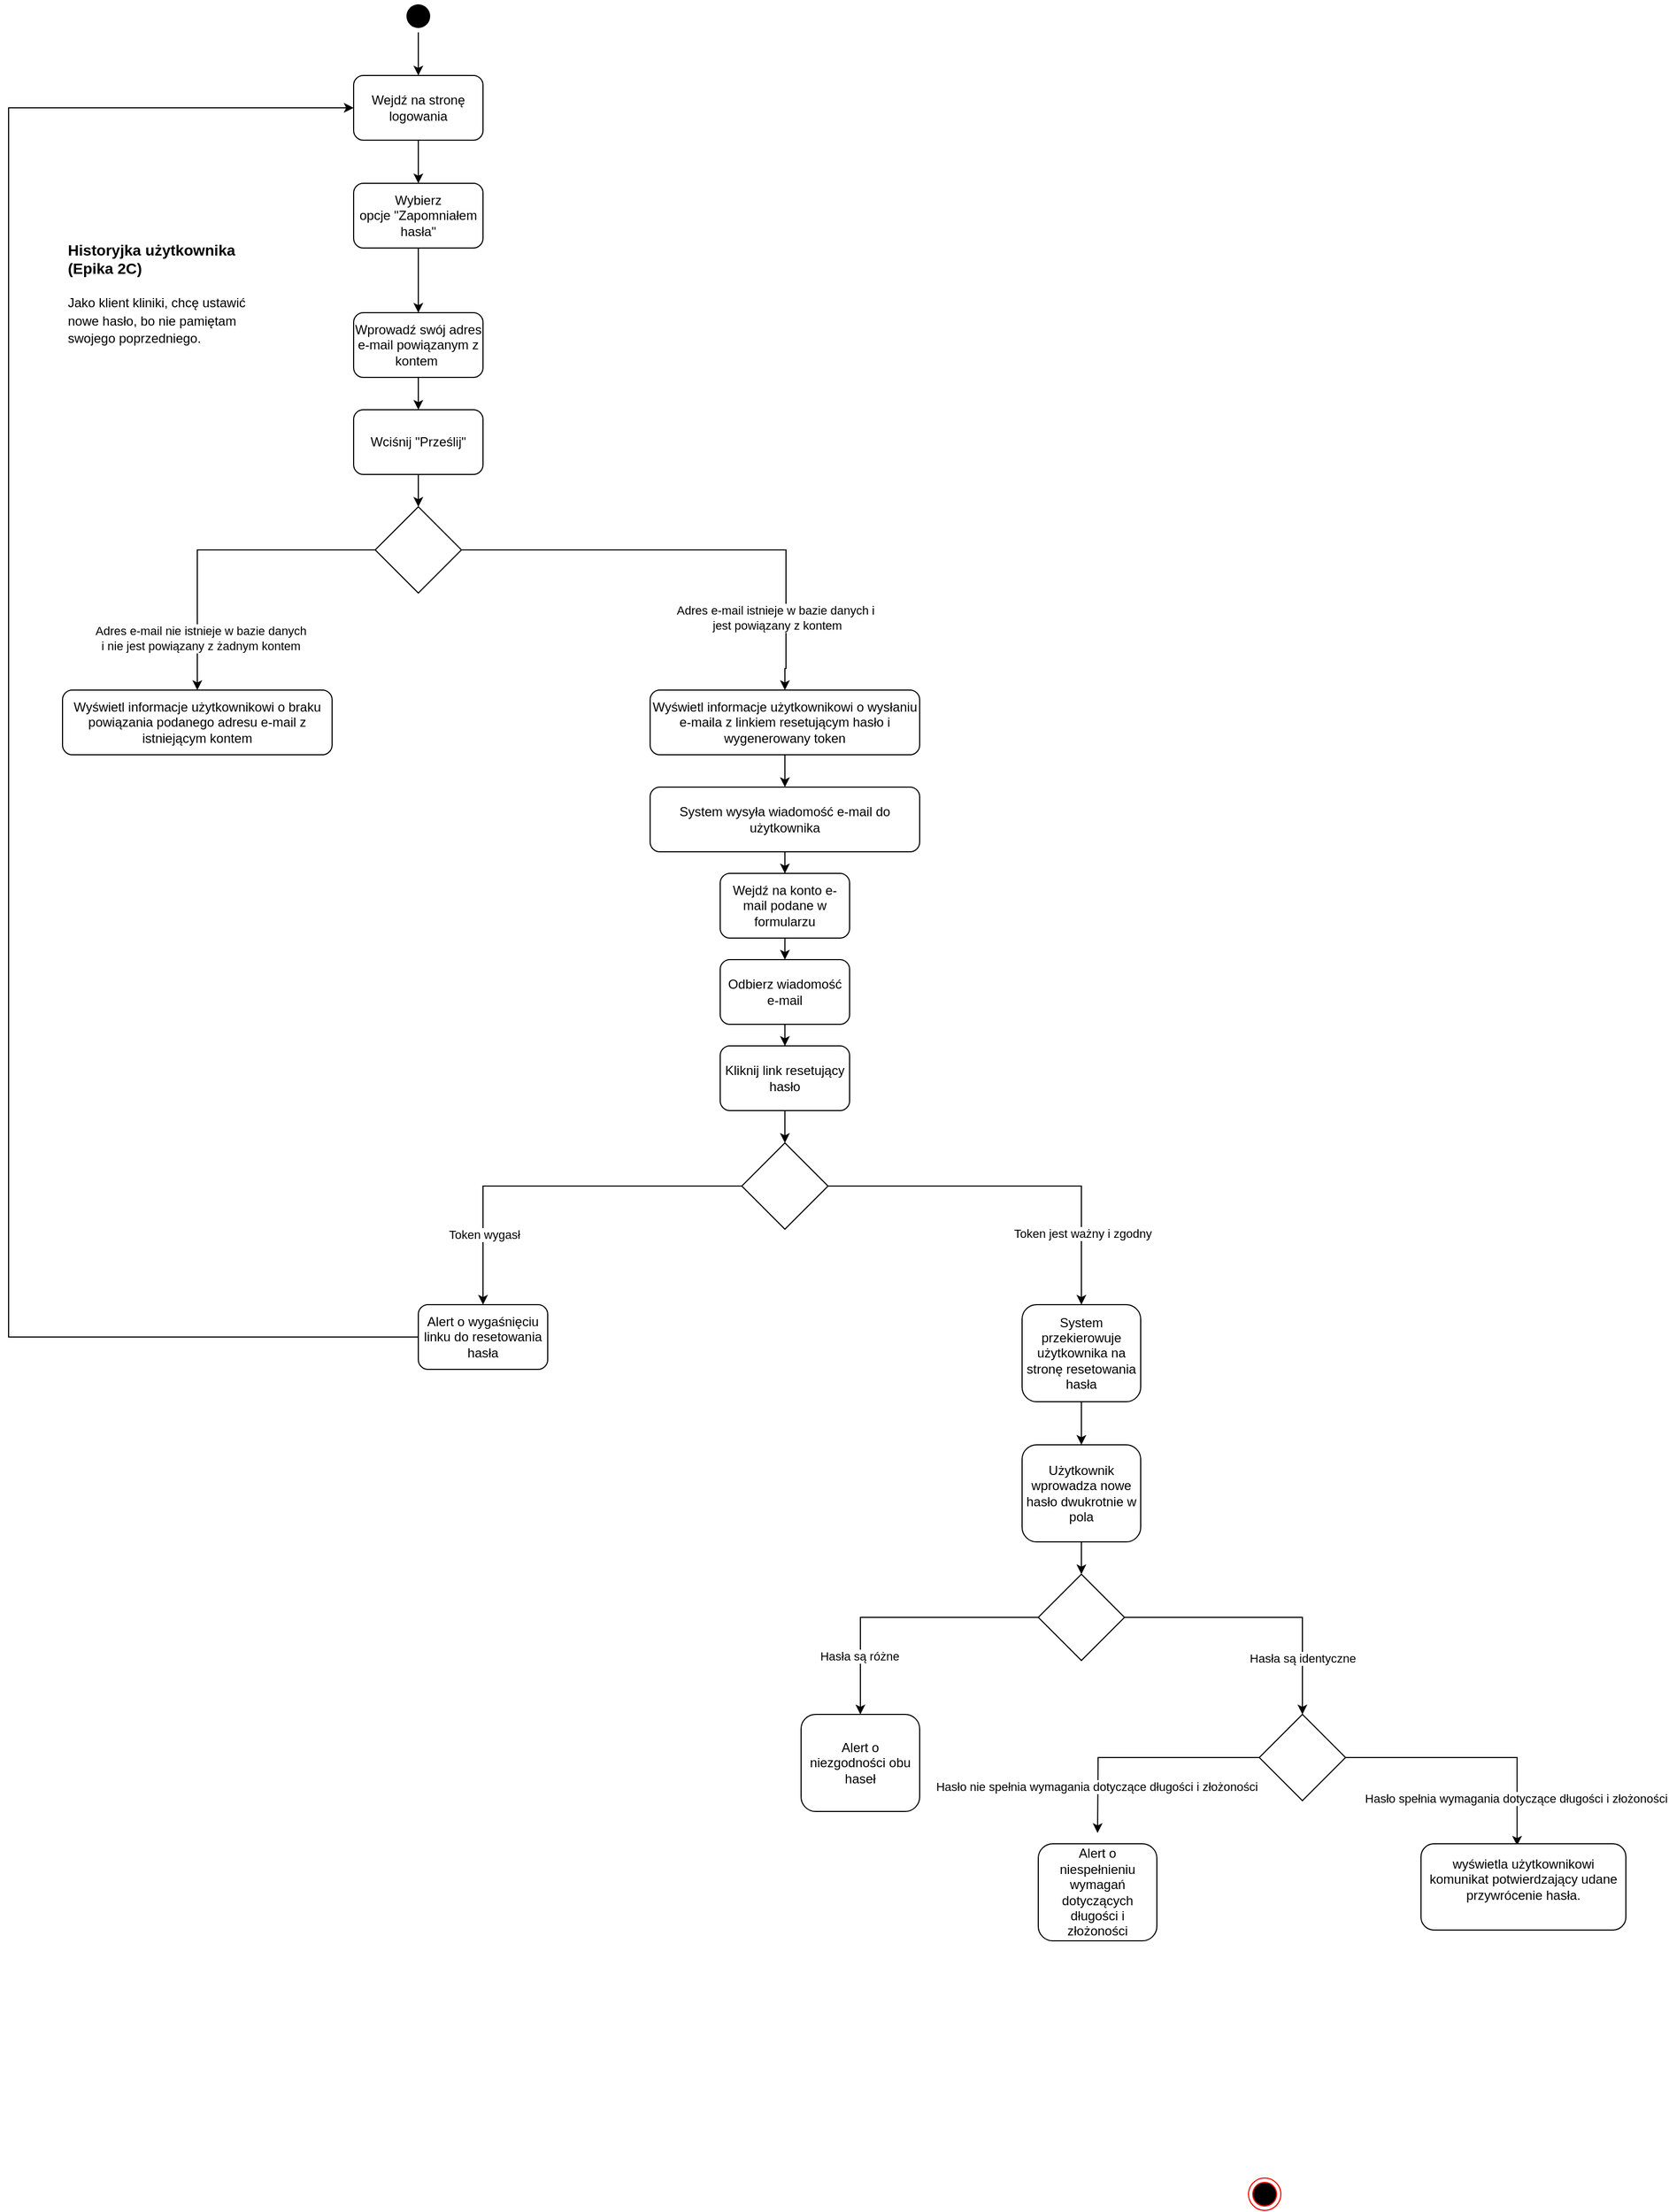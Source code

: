 <mxfile version="21.3.6" type="github">
  <diagram name="Strona-1" id="Wl3W5kQO6a2969CGZjCZ">
    <mxGraphModel dx="3000" dy="2549" grid="1" gridSize="10" guides="1" tooltips="1" connect="1" arrows="1" fold="1" page="1" pageScale="1" pageWidth="827" pageHeight="1169" math="0" shadow="0">
      <root>
        <mxCell id="0" />
        <mxCell id="1" parent="0" />
        <mxCell id="qH5OalADTIL_PWBiScgu-23" style="edgeStyle=orthogonalEdgeStyle;rounded=0;orthogonalLoop=1;jettySize=auto;html=1;" edge="1" parent="1" source="qH5OalADTIL_PWBiScgu-2" target="qH5OalADTIL_PWBiScgu-22">
          <mxGeometry relative="1" as="geometry" />
        </mxCell>
        <mxCell id="qH5OalADTIL_PWBiScgu-2" value="Wprowadź swój adres e-mail&amp;nbsp;powiązanym z kontem&amp;nbsp;" style="rounded=1;whiteSpace=wrap;html=1;" vertex="1" parent="1">
          <mxGeometry x="720" y="-850" width="120" height="60" as="geometry" />
        </mxCell>
        <mxCell id="qH5OalADTIL_PWBiScgu-15" style="edgeStyle=orthogonalEdgeStyle;rounded=0;orthogonalLoop=1;jettySize=auto;html=1;" edge="1" parent="1" source="qH5OalADTIL_PWBiScgu-14" target="qH5OalADTIL_PWBiScgu-2">
          <mxGeometry relative="1" as="geometry" />
        </mxCell>
        <mxCell id="qH5OalADTIL_PWBiScgu-14" value="Wybierz opcje&amp;nbsp;&quot;Zapomniałem hasła&quot;" style="rounded=1;whiteSpace=wrap;html=1;" vertex="1" parent="1">
          <mxGeometry x="720" y="-970" width="120" height="60" as="geometry" />
        </mxCell>
        <mxCell id="qH5OalADTIL_PWBiScgu-18" value="&lt;h3&gt;Historyjka użytkownika (Epika 2C)&lt;/h3&gt;&lt;h3&gt;&lt;span style=&quot;text-indent: -18pt; background: initial; font-size: 12px; font-weight: normal; font-family: Calibri, sans-serif;&quot;&gt;Jako klient kliniki, chcę ustawić&lt;br/&gt;nowe hasło, bo nie pamiętam swojego poprzedniego.&lt;/span&gt;&lt;/h3&gt;" style="text;html=1;strokeColor=none;fillColor=none;spacing=5;spacingTop=-20;whiteSpace=wrap;overflow=hidden;rounded=0;" vertex="1" parent="1">
          <mxGeometry x="450" y="-920" width="190" height="120" as="geometry" />
        </mxCell>
        <mxCell id="qH5OalADTIL_PWBiScgu-21" style="edgeStyle=orthogonalEdgeStyle;rounded=0;orthogonalLoop=1;jettySize=auto;html=1;" edge="1" parent="1" source="qH5OalADTIL_PWBiScgu-20" target="qH5OalADTIL_PWBiScgu-14">
          <mxGeometry relative="1" as="geometry" />
        </mxCell>
        <mxCell id="qH5OalADTIL_PWBiScgu-20" value="Wejdź na stronę logowania" style="rounded=1;whiteSpace=wrap;html=1;" vertex="1" parent="1">
          <mxGeometry x="720" y="-1070" width="120" height="60" as="geometry" />
        </mxCell>
        <mxCell id="qH5OalADTIL_PWBiScgu-25" style="edgeStyle=orthogonalEdgeStyle;rounded=0;orthogonalLoop=1;jettySize=auto;html=1;" edge="1" parent="1" source="qH5OalADTIL_PWBiScgu-22" target="qH5OalADTIL_PWBiScgu-24">
          <mxGeometry relative="1" as="geometry" />
        </mxCell>
        <mxCell id="qH5OalADTIL_PWBiScgu-22" value="Wciśnij &quot;Prześlij&quot;" style="rounded=1;whiteSpace=wrap;html=1;" vertex="1" parent="1">
          <mxGeometry x="720" y="-760" width="120" height="60" as="geometry" />
        </mxCell>
        <mxCell id="qH5OalADTIL_PWBiScgu-26" style="edgeStyle=orthogonalEdgeStyle;rounded=0;orthogonalLoop=1;jettySize=auto;html=1;" edge="1" parent="1" source="qH5OalADTIL_PWBiScgu-24">
          <mxGeometry relative="1" as="geometry">
            <mxPoint x="1120" y="-500" as="targetPoint" />
            <Array as="points">
              <mxPoint x="1121" y="-630" />
              <mxPoint x="1121" y="-520" />
            </Array>
          </mxGeometry>
        </mxCell>
        <mxCell id="qH5OalADTIL_PWBiScgu-27" value="Adres e-mail istnieje w bazie danych i&lt;br&gt;&amp;nbsp;jest powiązany z kontem" style="edgeLabel;html=1;align=center;verticalAlign=middle;resizable=0;points=[];" vertex="1" connectable="0" parent="qH5OalADTIL_PWBiScgu-26">
          <mxGeometry x="0.573" y="-3" relative="1" as="geometry">
            <mxPoint x="-7" y="24" as="offset" />
          </mxGeometry>
        </mxCell>
        <mxCell id="qH5OalADTIL_PWBiScgu-28" style="edgeStyle=orthogonalEdgeStyle;rounded=0;orthogonalLoop=1;jettySize=auto;html=1;" edge="1" parent="1" source="qH5OalADTIL_PWBiScgu-24" target="qH5OalADTIL_PWBiScgu-31">
          <mxGeometry relative="1" as="geometry">
            <mxPoint x="420" y="-510" as="targetPoint" />
          </mxGeometry>
        </mxCell>
        <mxCell id="qH5OalADTIL_PWBiScgu-30" value="Adres e-mail nie istnieje w bazie danych&lt;br&gt;i nie jest powiązany z żadnym kontem" style="edgeLabel;html=1;align=center;verticalAlign=middle;resizable=0;points=[];" vertex="1" connectable="0" parent="qH5OalADTIL_PWBiScgu-28">
          <mxGeometry x="0.674" y="3" relative="1" as="geometry">
            <mxPoint as="offset" />
          </mxGeometry>
        </mxCell>
        <mxCell id="qH5OalADTIL_PWBiScgu-24" value="" style="rhombus;whiteSpace=wrap;html=1;" vertex="1" parent="1">
          <mxGeometry x="740" y="-670" width="80" height="80" as="geometry" />
        </mxCell>
        <mxCell id="qH5OalADTIL_PWBiScgu-31" value="Wyświetl informacje użytkownikowi o braku powiązania podanego adresu e-mail z istniejącym kontem" style="rounded=1;whiteSpace=wrap;html=1;" vertex="1" parent="1">
          <mxGeometry x="450" y="-500" width="250" height="60" as="geometry" />
        </mxCell>
        <mxCell id="qH5OalADTIL_PWBiScgu-34" style="edgeStyle=orthogonalEdgeStyle;rounded=0;orthogonalLoop=1;jettySize=auto;html=1;entryX=0.5;entryY=0;entryDx=0;entryDy=0;" edge="1" parent="1" source="qH5OalADTIL_PWBiScgu-33" target="qH5OalADTIL_PWBiScgu-20">
          <mxGeometry relative="1" as="geometry" />
        </mxCell>
        <mxCell id="qH5OalADTIL_PWBiScgu-33" value="" style="ellipse;html=1;shape=endState;fillColor=#000000;strokeColor=none;" vertex="1" parent="1">
          <mxGeometry x="765" y="-1140" width="30" height="30" as="geometry" />
        </mxCell>
        <mxCell id="qH5OalADTIL_PWBiScgu-46" value="" style="edgeStyle=orthogonalEdgeStyle;rounded=0;orthogonalLoop=1;jettySize=auto;html=1;" edge="1" parent="1" source="qH5OalADTIL_PWBiScgu-35" target="qH5OalADTIL_PWBiScgu-42">
          <mxGeometry relative="1" as="geometry" />
        </mxCell>
        <mxCell id="qH5OalADTIL_PWBiScgu-35" value="System wysyła wiadomość e-mail do użytkownika" style="rounded=1;whiteSpace=wrap;html=1;" vertex="1" parent="1">
          <mxGeometry x="995" y="-410" width="250" height="60" as="geometry" />
        </mxCell>
        <mxCell id="qH5OalADTIL_PWBiScgu-47" style="edgeStyle=orthogonalEdgeStyle;rounded=0;orthogonalLoop=1;jettySize=auto;html=1;" edge="1" parent="1" source="qH5OalADTIL_PWBiScgu-36" target="qH5OalADTIL_PWBiScgu-35">
          <mxGeometry relative="1" as="geometry" />
        </mxCell>
        <mxCell id="qH5OalADTIL_PWBiScgu-36" value="Wyświetl informacje użytkownikowi o wysłaniu e-maila z linkiem resetującym hasło i wygenerowany token" style="rounded=1;whiteSpace=wrap;html=1;" vertex="1" parent="1">
          <mxGeometry x="995" y="-500" width="250" height="60" as="geometry" />
        </mxCell>
        <mxCell id="qH5OalADTIL_PWBiScgu-37" value="" style="ellipse;html=1;shape=endState;fillColor=#000000;strokeColor=#FF0000;" vertex="1" parent="1">
          <mxGeometry x="1550" y="880" width="30" height="30" as="geometry" />
        </mxCell>
        <mxCell id="qH5OalADTIL_PWBiScgu-41" value="Wejdź na konto e-mail podane w formularzu" style="rounded=1;whiteSpace=wrap;html=1;" vertex="1" parent="1">
          <mxGeometry x="1060" y="-330" width="120" height="60" as="geometry" />
        </mxCell>
        <mxCell id="qH5OalADTIL_PWBiScgu-48" style="edgeStyle=orthogonalEdgeStyle;rounded=0;orthogonalLoop=1;jettySize=auto;html=1;" edge="1" parent="1" source="qH5OalADTIL_PWBiScgu-42" target="qH5OalADTIL_PWBiScgu-43">
          <mxGeometry relative="1" as="geometry" />
        </mxCell>
        <mxCell id="qH5OalADTIL_PWBiScgu-42" value="Odbierz wiadomość e-mail" style="rounded=1;whiteSpace=wrap;html=1;" vertex="1" parent="1">
          <mxGeometry x="1060" y="-250" width="120" height="60" as="geometry" />
        </mxCell>
        <mxCell id="qH5OalADTIL_PWBiScgu-52" value="" style="edgeStyle=orthogonalEdgeStyle;rounded=0;orthogonalLoop=1;jettySize=auto;html=1;" edge="1" parent="1" source="qH5OalADTIL_PWBiScgu-43" target="qH5OalADTIL_PWBiScgu-51">
          <mxGeometry relative="1" as="geometry" />
        </mxCell>
        <mxCell id="qH5OalADTIL_PWBiScgu-43" value="Kliknij link resetujący hasło" style="rounded=1;whiteSpace=wrap;html=1;" vertex="1" parent="1">
          <mxGeometry x="1060" y="-170" width="120" height="60" as="geometry" />
        </mxCell>
        <mxCell id="qH5OalADTIL_PWBiScgu-45" value="" style="endArrow=classic;html=1;rounded=0;entryX=0.5;entryY=0;entryDx=0;entryDy=0;" edge="1" parent="1" target="qH5OalADTIL_PWBiScgu-41">
          <mxGeometry width="50" height="50" relative="1" as="geometry">
            <mxPoint x="1120" y="-350" as="sourcePoint" />
            <mxPoint x="910" y="-220" as="targetPoint" />
          </mxGeometry>
        </mxCell>
        <mxCell id="qH5OalADTIL_PWBiScgu-53" style="edgeStyle=orthogonalEdgeStyle;rounded=0;orthogonalLoop=1;jettySize=auto;html=1;entryX=0.5;entryY=0;entryDx=0;entryDy=0;" edge="1" parent="1" source="qH5OalADTIL_PWBiScgu-51" target="qH5OalADTIL_PWBiScgu-57">
          <mxGeometry relative="1" as="geometry">
            <mxPoint x="1395" y="50" as="targetPoint" />
          </mxGeometry>
        </mxCell>
        <mxCell id="qH5OalADTIL_PWBiScgu-56" value="Token jest ważny i zgodny" style="edgeLabel;html=1;align=center;verticalAlign=middle;resizable=0;points=[];" vertex="1" connectable="0" parent="qH5OalADTIL_PWBiScgu-53">
          <mxGeometry x="0.615" y="1" relative="1" as="geometry">
            <mxPoint as="offset" />
          </mxGeometry>
        </mxCell>
        <mxCell id="qH5OalADTIL_PWBiScgu-54" style="edgeStyle=orthogonalEdgeStyle;rounded=0;orthogonalLoop=1;jettySize=auto;html=1;entryX=0.5;entryY=0;entryDx=0;entryDy=0;" edge="1" parent="1" source="qH5OalADTIL_PWBiScgu-51" target="qH5OalADTIL_PWBiScgu-73">
          <mxGeometry relative="1" as="geometry">
            <mxPoint x="830" y="90" as="targetPoint" />
          </mxGeometry>
        </mxCell>
        <mxCell id="qH5OalADTIL_PWBiScgu-55" value="Token wygasł" style="edgeLabel;html=1;align=center;verticalAlign=middle;resizable=0;points=[];" vertex="1" connectable="0" parent="qH5OalADTIL_PWBiScgu-54">
          <mxGeometry x="0.625" y="1" relative="1" as="geometry">
            <mxPoint as="offset" />
          </mxGeometry>
        </mxCell>
        <mxCell id="qH5OalADTIL_PWBiScgu-51" value="" style="rhombus;whiteSpace=wrap;html=1;" vertex="1" parent="1">
          <mxGeometry x="1080" y="-80" width="80" height="80" as="geometry" />
        </mxCell>
        <mxCell id="qH5OalADTIL_PWBiScgu-59" style="edgeStyle=orthogonalEdgeStyle;rounded=0;orthogonalLoop=1;jettySize=auto;html=1;entryX=0.5;entryY=0;entryDx=0;entryDy=0;" edge="1" parent="1" source="qH5OalADTIL_PWBiScgu-57" target="qH5OalADTIL_PWBiScgu-58">
          <mxGeometry relative="1" as="geometry" />
        </mxCell>
        <mxCell id="qH5OalADTIL_PWBiScgu-57" value="System przekierowuje użytkownika na stronę resetowania hasła" style="rounded=1;whiteSpace=wrap;html=1;" vertex="1" parent="1">
          <mxGeometry x="1340" y="70" width="110" height="90" as="geometry" />
        </mxCell>
        <mxCell id="qH5OalADTIL_PWBiScgu-61" style="edgeStyle=orthogonalEdgeStyle;rounded=0;orthogonalLoop=1;jettySize=auto;html=1;" edge="1" parent="1" source="qH5OalADTIL_PWBiScgu-58" target="qH5OalADTIL_PWBiScgu-60">
          <mxGeometry relative="1" as="geometry" />
        </mxCell>
        <mxCell id="qH5OalADTIL_PWBiScgu-58" value="Użytkownik wprowadza nowe hasło dwukrotnie w pola" style="rounded=1;whiteSpace=wrap;html=1;" vertex="1" parent="1">
          <mxGeometry x="1340" y="200" width="110" height="90" as="geometry" />
        </mxCell>
        <mxCell id="qH5OalADTIL_PWBiScgu-62" style="edgeStyle=orthogonalEdgeStyle;rounded=0;orthogonalLoop=1;jettySize=auto;html=1;entryX=0.5;entryY=0;entryDx=0;entryDy=0;" edge="1" parent="1" source="qH5OalADTIL_PWBiScgu-60" target="qH5OalADTIL_PWBiScgu-70">
          <mxGeometry relative="1" as="geometry">
            <mxPoint x="1600" y="440" as="targetPoint" />
          </mxGeometry>
        </mxCell>
        <mxCell id="qH5OalADTIL_PWBiScgu-63" value="Hasła są identyczne" style="edgeLabel;html=1;align=center;verticalAlign=middle;resizable=0;points=[];" vertex="1" connectable="0" parent="qH5OalADTIL_PWBiScgu-62">
          <mxGeometry x="0.588" relative="1" as="geometry">
            <mxPoint as="offset" />
          </mxGeometry>
        </mxCell>
        <mxCell id="qH5OalADTIL_PWBiScgu-66" style="edgeStyle=orthogonalEdgeStyle;rounded=0;orthogonalLoop=1;jettySize=auto;html=1;entryX=0.5;entryY=0;entryDx=0;entryDy=0;" edge="1" parent="1" source="qH5OalADTIL_PWBiScgu-60" target="qH5OalADTIL_PWBiScgu-69">
          <mxGeometry relative="1" as="geometry">
            <mxPoint x="1190" y="440" as="targetPoint" />
          </mxGeometry>
        </mxCell>
        <mxCell id="qH5OalADTIL_PWBiScgu-68" value="Hasła są różne" style="edgeLabel;html=1;align=center;verticalAlign=middle;resizable=0;points=[];" vertex="1" connectable="0" parent="qH5OalADTIL_PWBiScgu-66">
          <mxGeometry x="0.575" y="-1" relative="1" as="geometry">
            <mxPoint as="offset" />
          </mxGeometry>
        </mxCell>
        <mxCell id="qH5OalADTIL_PWBiScgu-60" value="" style="rhombus;whiteSpace=wrap;html=1;" vertex="1" parent="1">
          <mxGeometry x="1355" y="320" width="80" height="80" as="geometry" />
        </mxCell>
        <mxCell id="qH5OalADTIL_PWBiScgu-69" value="Alert o niezgodności obu haseł" style="rounded=1;whiteSpace=wrap;html=1;" vertex="1" parent="1">
          <mxGeometry x="1135" y="450" width="110" height="90" as="geometry" />
        </mxCell>
        <mxCell id="qH5OalADTIL_PWBiScgu-71" style="edgeStyle=orthogonalEdgeStyle;rounded=0;orthogonalLoop=1;jettySize=auto;html=1;entryX=0.469;entryY=0.021;entryDx=0;entryDy=0;entryPerimeter=0;" edge="1" parent="1" source="qH5OalADTIL_PWBiScgu-70" target="qH5OalADTIL_PWBiScgu-77">
          <mxGeometry relative="1" as="geometry">
            <mxPoint x="1810" y="560" as="targetPoint" />
          </mxGeometry>
        </mxCell>
        <mxCell id="qH5OalADTIL_PWBiScgu-74" value="Hasło spełnia wymagania dotyczące długości i złożoności" style="edgeLabel;html=1;align=center;verticalAlign=middle;resizable=0;points=[];" vertex="1" connectable="0" parent="qH5OalADTIL_PWBiScgu-71">
          <mxGeometry x="0.631" y="-1" relative="1" as="geometry">
            <mxPoint as="offset" />
          </mxGeometry>
        </mxCell>
        <mxCell id="qH5OalADTIL_PWBiScgu-72" style="edgeStyle=orthogonalEdgeStyle;rounded=0;orthogonalLoop=1;jettySize=auto;html=1;" edge="1" parent="1" source="qH5OalADTIL_PWBiScgu-70">
          <mxGeometry relative="1" as="geometry">
            <mxPoint x="1410" y="560" as="targetPoint" />
          </mxGeometry>
        </mxCell>
        <mxCell id="qH5OalADTIL_PWBiScgu-75" value="Hasło nie spełnia wymagania dotyczące długości i złożoności" style="edgeLabel;html=1;align=center;verticalAlign=middle;resizable=0;points=[];" vertex="1" connectable="0" parent="qH5OalADTIL_PWBiScgu-72">
          <mxGeometry x="0.602" y="-2" relative="1" as="geometry">
            <mxPoint as="offset" />
          </mxGeometry>
        </mxCell>
        <mxCell id="qH5OalADTIL_PWBiScgu-70" value="" style="rhombus;whiteSpace=wrap;html=1;" vertex="1" parent="1">
          <mxGeometry x="1560" y="450" width="80" height="80" as="geometry" />
        </mxCell>
        <mxCell id="qH5OalADTIL_PWBiScgu-79" style="edgeStyle=orthogonalEdgeStyle;rounded=0;orthogonalLoop=1;jettySize=auto;html=1;entryX=0;entryY=0.5;entryDx=0;entryDy=0;" edge="1" parent="1" source="qH5OalADTIL_PWBiScgu-73" target="qH5OalADTIL_PWBiScgu-20">
          <mxGeometry relative="1" as="geometry">
            <Array as="points">
              <mxPoint x="400" y="100" />
              <mxPoint x="400" y="-1040" />
            </Array>
          </mxGeometry>
        </mxCell>
        <mxCell id="qH5OalADTIL_PWBiScgu-73" value="Alert o wygaśnięciu linku do resetowania hasła" style="rounded=1;whiteSpace=wrap;html=1;" vertex="1" parent="1">
          <mxGeometry x="780" y="70" width="120" height="60" as="geometry" />
        </mxCell>
        <mxCell id="qH5OalADTIL_PWBiScgu-76" value="Alert o niespełnieniu wymagań dotyczących długości i złożoności" style="rounded=1;whiteSpace=wrap;html=1;" vertex="1" parent="1">
          <mxGeometry x="1355" y="570" width="110" height="90" as="geometry" />
        </mxCell>
        <mxCell id="qH5OalADTIL_PWBiScgu-77" value="&lt;div&gt;&lt;br&gt;&lt;/div&gt;&lt;div&gt;wyświetla użytkownikowi komunikat potwierdzający udane przywrócenie hasła.&lt;/div&gt;&lt;div&gt;&lt;br&gt;&lt;/div&gt;&lt;div&gt;&lt;br&gt;&lt;/div&gt;" style="rounded=1;whiteSpace=wrap;html=1;" vertex="1" parent="1">
          <mxGeometry x="1710" y="570" width="190" height="80" as="geometry" />
        </mxCell>
      </root>
    </mxGraphModel>
  </diagram>
</mxfile>
